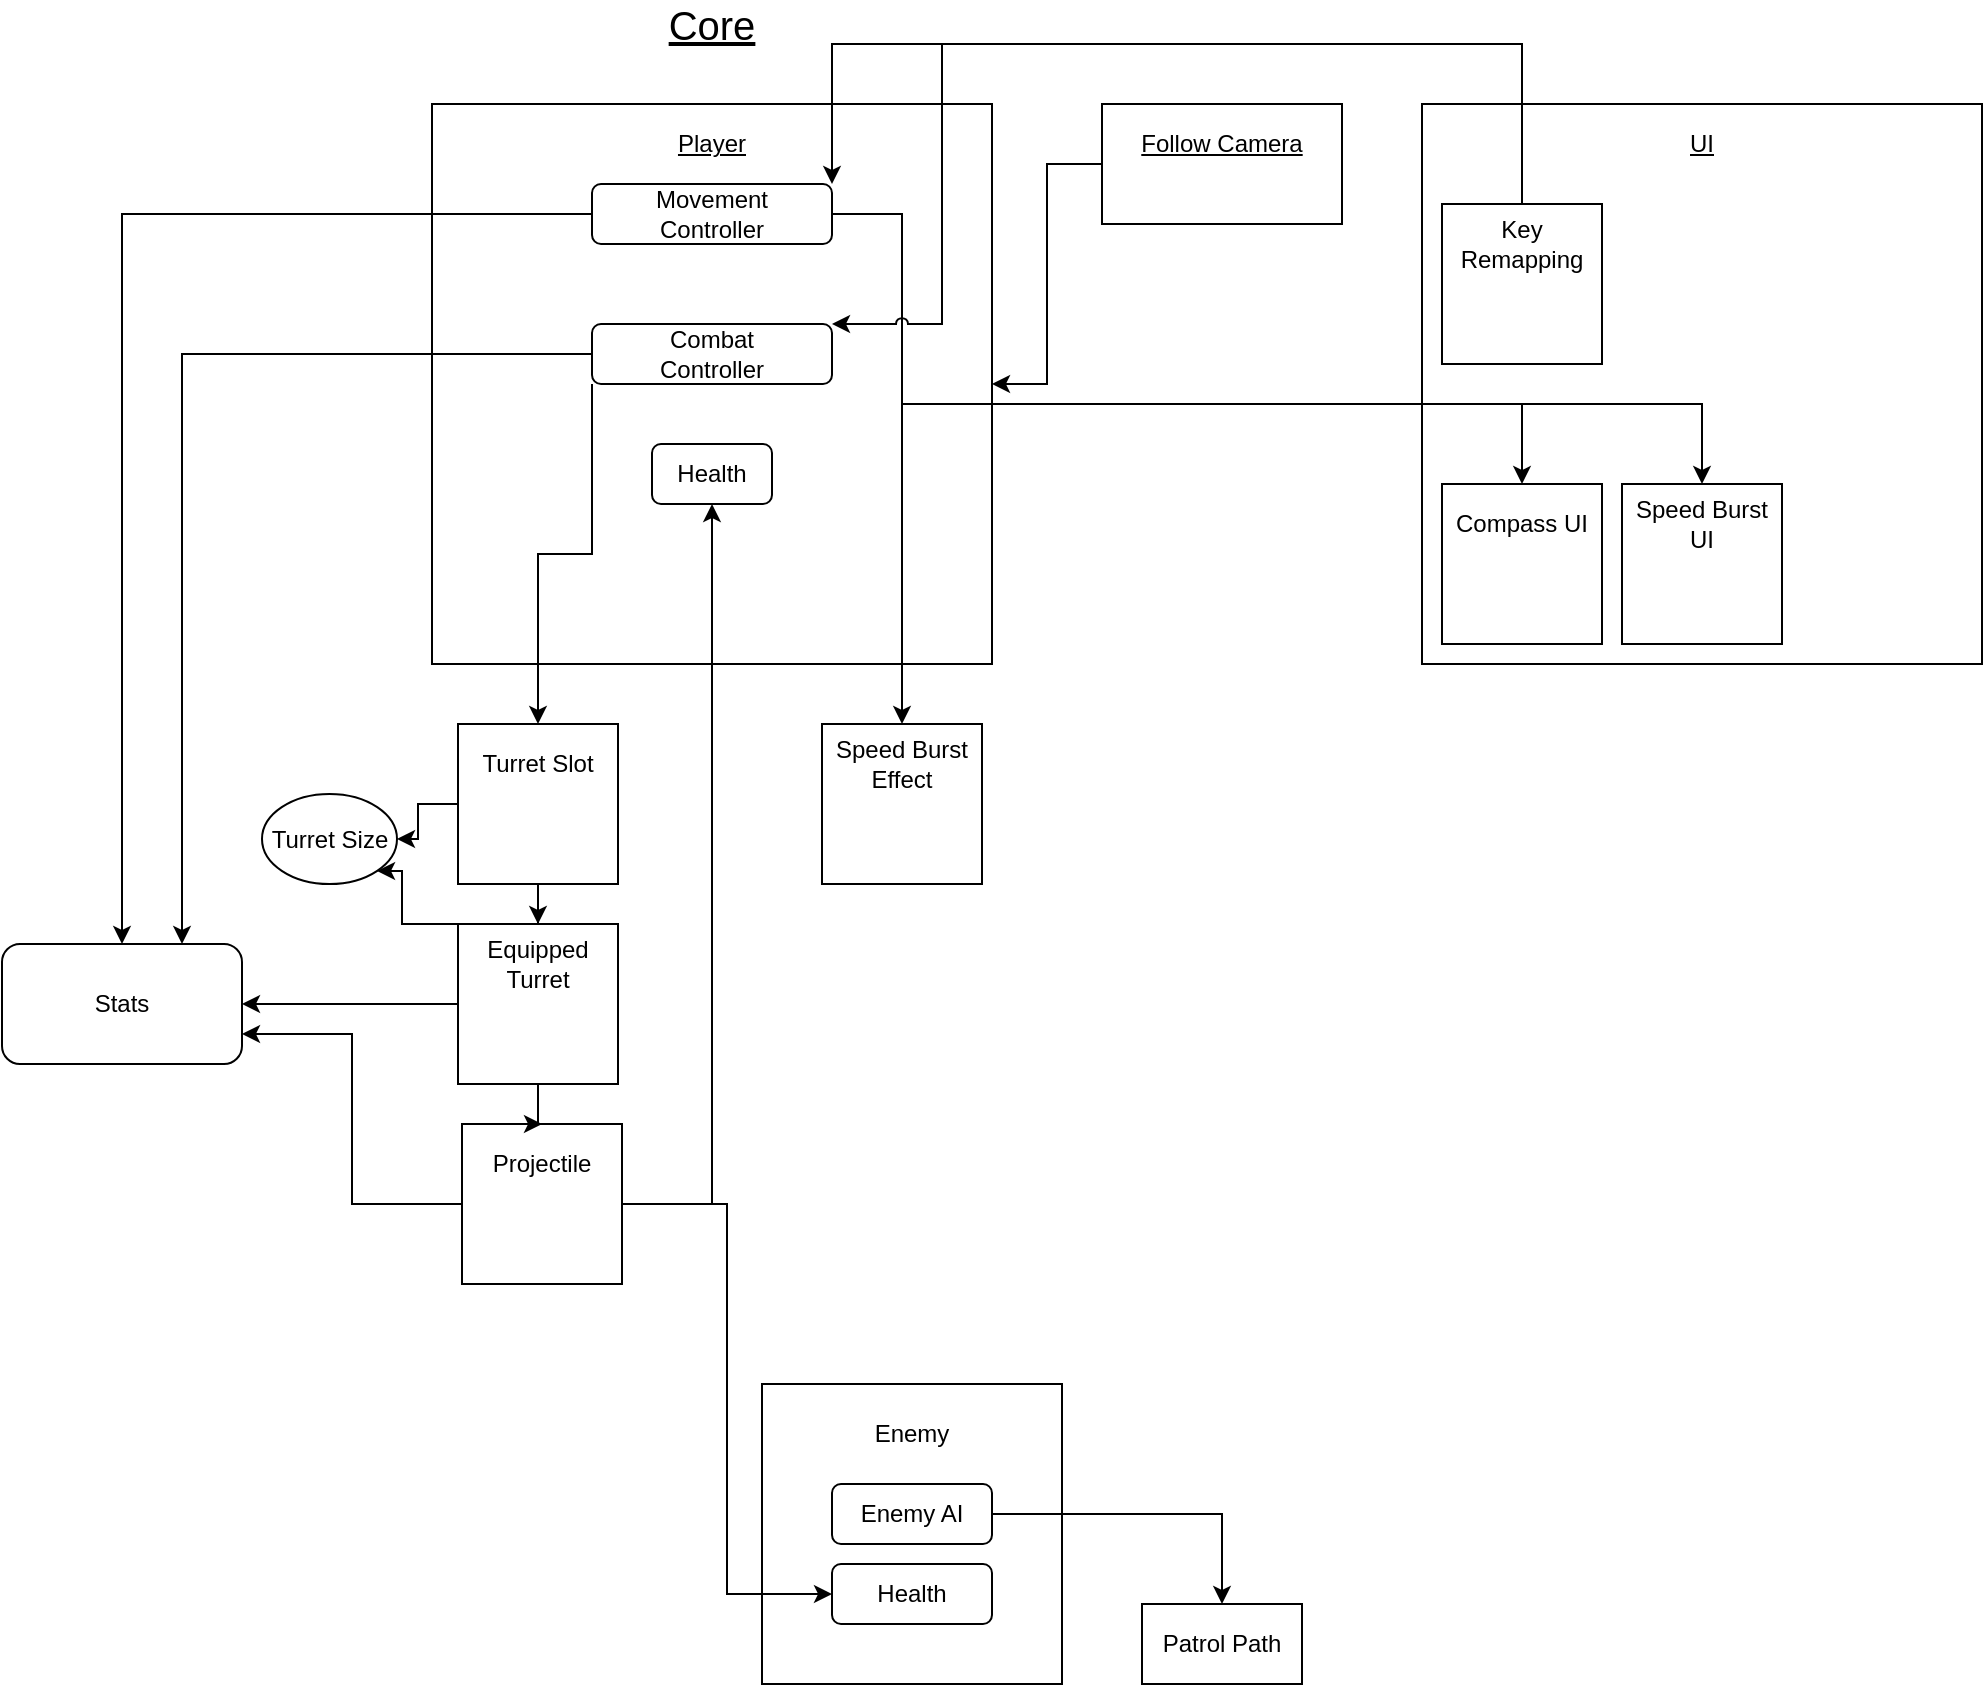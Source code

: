 <mxfile version="13.3.1" type="device"><diagram id="C5RBs43oDa-KdzZeNtuy" name="Page-1"><mxGraphModel dx="1221" dy="714" grid="1" gridSize="10" guides="1" tooltips="1" connect="1" arrows="1" fold="1" page="1" pageScale="1" pageWidth="827" pageHeight="1169" math="0" shadow="0"><root><mxCell id="WIyWlLk6GJQsqaUBKTNV-0"/><mxCell id="WIyWlLk6GJQsqaUBKTNV-1" parent="WIyWlLk6GJQsqaUBKTNV-0"/><mxCell id="Cf9NG068piF9Xm8d50Rl-7" value="Player" style="group" vertex="1" connectable="0" parent="WIyWlLk6GJQsqaUBKTNV-1"><mxGeometry x="780" y="60" width="280" height="280" as="geometry"/></mxCell><mxCell id="Cf9NG068piF9Xm8d50Rl-8" value="" style="whiteSpace=wrap;html=1;aspect=fixed;" vertex="1" parent="Cf9NG068piF9Xm8d50Rl-7"><mxGeometry width="280" height="280" as="geometry"/></mxCell><mxCell id="Cf9NG068piF9Xm8d50Rl-9" value="&lt;font style=&quot;font-size: 12px&quot;&gt;&lt;u&gt;UI&lt;/u&gt;&lt;/font&gt;" style="text;html=1;strokeColor=none;fillColor=none;align=center;verticalAlign=middle;whiteSpace=wrap;rounded=0;" vertex="1" parent="Cf9NG068piF9Xm8d50Rl-7"><mxGeometry x="120" y="10" width="40" height="20" as="geometry"/></mxCell><mxCell id="Cf9NG068piF9Xm8d50Rl-0" value="" style="group" vertex="1" connectable="0" parent="Cf9NG068piF9Xm8d50Rl-7"><mxGeometry x="10" y="190" width="80" height="80" as="geometry"/></mxCell><mxCell id="Cf9NG068piF9Xm8d50Rl-1" value="" style="whiteSpace=wrap;html=1;aspect=fixed;strokeColor=#000000;" vertex="1" parent="Cf9NG068piF9Xm8d50Rl-0"><mxGeometry width="80" height="80" as="geometry"/></mxCell><mxCell id="Cf9NG068piF9Xm8d50Rl-2" value="Compass UI" style="text;html=1;strokeColor=none;fillColor=none;align=center;verticalAlign=middle;whiteSpace=wrap;rounded=0;" vertex="1" parent="Cf9NG068piF9Xm8d50Rl-0"><mxGeometry x="5" y="10" width="70" height="20" as="geometry"/></mxCell><mxCell id="oJ4vuqxPt1i5Xw-Xa5MG-44" value="" style="group" parent="Cf9NG068piF9Xm8d50Rl-7" vertex="1" connectable="0"><mxGeometry x="100" y="190" width="80" height="80" as="geometry"/></mxCell><mxCell id="Cf9NG068piF9Xm8d50Rl-14" value="" style="group" vertex="1" connectable="0" parent="oJ4vuqxPt1i5Xw-Xa5MG-44"><mxGeometry width="80" height="80" as="geometry"/></mxCell><mxCell id="oJ4vuqxPt1i5Xw-Xa5MG-45" value="" style="whiteSpace=wrap;html=1;aspect=fixed;strokeColor=#000000;" parent="Cf9NG068piF9Xm8d50Rl-14" vertex="1"><mxGeometry width="80" height="80" as="geometry"/></mxCell><mxCell id="oJ4vuqxPt1i5Xw-Xa5MG-46" value="Speed Burst UI" style="text;html=1;strokeColor=none;fillColor=none;align=center;verticalAlign=middle;whiteSpace=wrap;rounded=0;" parent="Cf9NG068piF9Xm8d50Rl-14" vertex="1"><mxGeometry x="5" y="10" width="70" height="20" as="geometry"/></mxCell><mxCell id="Cf9NG068piF9Xm8d50Rl-34" value="" style="whiteSpace=wrap;html=1;aspect=fixed;strokeColor=#000000;" vertex="1" parent="Cf9NG068piF9Xm8d50Rl-7"><mxGeometry x="10" y="50" width="80" height="80" as="geometry"/></mxCell><mxCell id="Cf9NG068piF9Xm8d50Rl-35" value="Key Remapping" style="text;html=1;strokeColor=none;fillColor=none;align=center;verticalAlign=middle;whiteSpace=wrap;rounded=0;" vertex="1" parent="Cf9NG068piF9Xm8d50Rl-7"><mxGeometry x="15" y="60" width="70" height="20" as="geometry"/></mxCell><mxCell id="oJ4vuqxPt1i5Xw-Xa5MG-29" value="Player" style="group" parent="WIyWlLk6GJQsqaUBKTNV-1" vertex="1" connectable="0"><mxGeometry x="285" y="60" width="280" height="280" as="geometry"/></mxCell><mxCell id="oJ4vuqxPt1i5Xw-Xa5MG-0" value="" style="whiteSpace=wrap;html=1;aspect=fixed;" parent="oJ4vuqxPt1i5Xw-Xa5MG-29" vertex="1"><mxGeometry width="280" height="280" as="geometry"/></mxCell><mxCell id="oJ4vuqxPt1i5Xw-Xa5MG-1" value="&lt;font style=&quot;font-size: 12px&quot;&gt;&lt;u&gt;Player&lt;/u&gt;&lt;/font&gt;" style="text;html=1;strokeColor=none;fillColor=none;align=center;verticalAlign=middle;whiteSpace=wrap;rounded=0;" parent="oJ4vuqxPt1i5Xw-Xa5MG-29" vertex="1"><mxGeometry x="120" y="10" width="40" height="20" as="geometry"/></mxCell><mxCell id="oJ4vuqxPt1i5Xw-Xa5MG-67" value="Health" style="rounded=1;whiteSpace=wrap;html=1;strokeColor=#000000;" parent="oJ4vuqxPt1i5Xw-Xa5MG-29" vertex="1"><mxGeometry x="110" y="170" width="60" height="30" as="geometry"/></mxCell><mxCell id="oJ4vuqxPt1i5Xw-Xa5MG-12" value="&lt;font style=&quot;font-size: 20px&quot;&gt;&lt;u&gt;Core&lt;/u&gt;&lt;/font&gt;" style="text;html=1;strokeColor=none;fillColor=none;align=center;verticalAlign=middle;whiteSpace=wrap;rounded=0;" parent="WIyWlLk6GJQsqaUBKTNV-1" vertex="1"><mxGeometry x="405" y="10" width="40" height="20" as="geometry"/></mxCell><mxCell id="oJ4vuqxPt1i5Xw-Xa5MG-20" style="edgeStyle=orthogonalEdgeStyle;rounded=0;orthogonalLoop=1;jettySize=auto;html=1;" parent="WIyWlLk6GJQsqaUBKTNV-1" source="oJ4vuqxPt1i5Xw-Xa5MG-17" target="oJ4vuqxPt1i5Xw-Xa5MG-0" edge="1"><mxGeometry relative="1" as="geometry"/></mxCell><mxCell id="oJ4vuqxPt1i5Xw-Xa5MG-17" value="" style="rounded=0;whiteSpace=wrap;html=1;strokeColor=#000000;" parent="WIyWlLk6GJQsqaUBKTNV-1" vertex="1"><mxGeometry x="620" y="60" width="120" height="60" as="geometry"/></mxCell><mxCell id="oJ4vuqxPt1i5Xw-Xa5MG-18" value="&lt;u&gt;Follow Camera&lt;/u&gt;" style="text;html=1;strokeColor=none;fillColor=none;align=center;verticalAlign=middle;whiteSpace=wrap;rounded=0;" parent="WIyWlLk6GJQsqaUBKTNV-1" vertex="1"><mxGeometry x="630" y="70" width="100" height="20" as="geometry"/></mxCell><mxCell id="oJ4vuqxPt1i5Xw-Xa5MG-27" value="" style="group" parent="WIyWlLk6GJQsqaUBKTNV-1" vertex="1" connectable="0"><mxGeometry x="365" y="100" width="120" height="30" as="geometry"/></mxCell><mxCell id="oJ4vuqxPt1i5Xw-Xa5MG-2" value="" style="rounded=1;whiteSpace=wrap;html=1;" parent="oJ4vuqxPt1i5Xw-Xa5MG-27" vertex="1"><mxGeometry width="120" height="30" as="geometry"/></mxCell><mxCell id="oJ4vuqxPt1i5Xw-Xa5MG-3" value="Movement Controller" style="text;html=1;strokeColor=none;fillColor=none;align=center;verticalAlign=middle;whiteSpace=wrap;rounded=0;perimeterSpacing=0;" parent="oJ4vuqxPt1i5Xw-Xa5MG-27" vertex="1"><mxGeometry x="40" y="5" width="40" height="20" as="geometry"/></mxCell><mxCell id="oJ4vuqxPt1i5Xw-Xa5MG-28" value="" style="group" parent="WIyWlLk6GJQsqaUBKTNV-1" vertex="1" connectable="0"><mxGeometry x="365" y="170" width="120" height="30" as="geometry"/></mxCell><mxCell id="oJ4vuqxPt1i5Xw-Xa5MG-9" value="" style="rounded=1;whiteSpace=wrap;html=1;" parent="oJ4vuqxPt1i5Xw-Xa5MG-28" vertex="1"><mxGeometry width="120" height="30" as="geometry"/></mxCell><mxCell id="oJ4vuqxPt1i5Xw-Xa5MG-10" value="Combat Controller" style="text;html=1;strokeColor=none;fillColor=none;align=center;verticalAlign=middle;whiteSpace=wrap;rounded=0;" parent="oJ4vuqxPt1i5Xw-Xa5MG-28" vertex="1"><mxGeometry x="40" y="5" width="40" height="20" as="geometry"/></mxCell><mxCell id="oJ4vuqxPt1i5Xw-Xa5MG-31" value="" style="group" parent="WIyWlLk6GJQsqaUBKTNV-1" vertex="1" connectable="0"><mxGeometry x="298" y="370" width="80" height="80" as="geometry"/></mxCell><mxCell id="oJ4vuqxPt1i5Xw-Xa5MG-22" value="" style="whiteSpace=wrap;html=1;aspect=fixed;strokeColor=#000000;" parent="oJ4vuqxPt1i5Xw-Xa5MG-31" vertex="1"><mxGeometry width="80" height="80" as="geometry"/></mxCell><mxCell id="oJ4vuqxPt1i5Xw-Xa5MG-30" value="Turret Slot" style="text;html=1;strokeColor=none;fillColor=none;align=center;verticalAlign=middle;whiteSpace=wrap;rounded=0;" parent="oJ4vuqxPt1i5Xw-Xa5MG-31" vertex="1"><mxGeometry x="10" y="10" width="60" height="20" as="geometry"/></mxCell><mxCell id="oJ4vuqxPt1i5Xw-Xa5MG-36" style="edgeStyle=orthogonalEdgeStyle;rounded=0;orthogonalLoop=1;jettySize=auto;html=1;entryX=0.5;entryY=0;entryDx=0;entryDy=0;exitX=0;exitY=1;exitDx=0;exitDy=0;" parent="WIyWlLk6GJQsqaUBKTNV-1" source="oJ4vuqxPt1i5Xw-Xa5MG-9" target="oJ4vuqxPt1i5Xw-Xa5MG-22" edge="1"><mxGeometry relative="1" as="geometry"/></mxCell><mxCell id="oJ4vuqxPt1i5Xw-Xa5MG-37" style="edgeStyle=orthogonalEdgeStyle;rounded=0;orthogonalLoop=1;jettySize=auto;html=1;entryX=0.5;entryY=0;entryDx=0;entryDy=0;" parent="WIyWlLk6GJQsqaUBKTNV-1" source="oJ4vuqxPt1i5Xw-Xa5MG-22" target="oJ4vuqxPt1i5Xw-Xa5MG-54" edge="1"><mxGeometry relative="1" as="geometry"><mxPoint x="338" y="470" as="targetPoint"/></mxGeometry></mxCell><mxCell id="oJ4vuqxPt1i5Xw-Xa5MG-40" value="" style="group" parent="WIyWlLk6GJQsqaUBKTNV-1" vertex="1" connectable="0"><mxGeometry x="480" y="370" width="80" height="80" as="geometry"/></mxCell><mxCell id="oJ4vuqxPt1i5Xw-Xa5MG-41" value="" style="whiteSpace=wrap;html=1;aspect=fixed;strokeColor=#000000;" parent="oJ4vuqxPt1i5Xw-Xa5MG-40" vertex="1"><mxGeometry width="80" height="80" as="geometry"/></mxCell><mxCell id="oJ4vuqxPt1i5Xw-Xa5MG-42" value="Speed Burst Effect" style="text;html=1;strokeColor=none;fillColor=none;align=center;verticalAlign=middle;whiteSpace=wrap;rounded=0;" parent="oJ4vuqxPt1i5Xw-Xa5MG-40" vertex="1"><mxGeometry x="5" y="10" width="70" height="20" as="geometry"/></mxCell><mxCell id="oJ4vuqxPt1i5Xw-Xa5MG-43" style="edgeStyle=orthogonalEdgeStyle;rounded=0;orthogonalLoop=1;jettySize=auto;html=1;entryX=0.5;entryY=0;entryDx=0;entryDy=0;" parent="WIyWlLk6GJQsqaUBKTNV-1" source="oJ4vuqxPt1i5Xw-Xa5MG-2" target="oJ4vuqxPt1i5Xw-Xa5MG-41" edge="1"><mxGeometry relative="1" as="geometry"><Array as="points"><mxPoint x="520" y="115"/></Array></mxGeometry></mxCell><mxCell id="oJ4vuqxPt1i5Xw-Xa5MG-53" value="" style="group" parent="WIyWlLk6GJQsqaUBKTNV-1" vertex="1" connectable="0"><mxGeometry x="298" y="470" width="80" height="80" as="geometry"/></mxCell><mxCell id="oJ4vuqxPt1i5Xw-Xa5MG-54" value="" style="whiteSpace=wrap;html=1;aspect=fixed;strokeColor=#000000;" parent="oJ4vuqxPt1i5Xw-Xa5MG-53" vertex="1"><mxGeometry width="80" height="80" as="geometry"/></mxCell><mxCell id="oJ4vuqxPt1i5Xw-Xa5MG-55" value="Equipped Turret" style="text;html=1;strokeColor=none;fillColor=none;align=center;verticalAlign=middle;whiteSpace=wrap;rounded=0;" parent="oJ4vuqxPt1i5Xw-Xa5MG-53" vertex="1"><mxGeometry x="10" y="10" width="60" height="20" as="geometry"/></mxCell><mxCell id="oJ4vuqxPt1i5Xw-Xa5MG-57" value="" style="group" parent="WIyWlLk6GJQsqaUBKTNV-1" vertex="1" connectable="0"><mxGeometry x="300" y="570" width="80" height="80" as="geometry"/></mxCell><mxCell id="oJ4vuqxPt1i5Xw-Xa5MG-58" value="" style="whiteSpace=wrap;html=1;aspect=fixed;strokeColor=#000000;" parent="oJ4vuqxPt1i5Xw-Xa5MG-57" vertex="1"><mxGeometry width="80" height="80" as="geometry"/></mxCell><mxCell id="oJ4vuqxPt1i5Xw-Xa5MG-59" value="Projectile" style="text;html=1;strokeColor=none;fillColor=none;align=center;verticalAlign=middle;whiteSpace=wrap;rounded=0;" parent="oJ4vuqxPt1i5Xw-Xa5MG-57" vertex="1"><mxGeometry x="10" y="10" width="60" height="20" as="geometry"/></mxCell><mxCell id="oJ4vuqxPt1i5Xw-Xa5MG-60" style="edgeStyle=orthogonalEdgeStyle;rounded=0;orthogonalLoop=1;jettySize=auto;html=1;entryX=0.5;entryY=0;entryDx=0;entryDy=0;" parent="WIyWlLk6GJQsqaUBKTNV-1" source="oJ4vuqxPt1i5Xw-Xa5MG-54" target="oJ4vuqxPt1i5Xw-Xa5MG-58" edge="1"><mxGeometry relative="1" as="geometry"/></mxCell><mxCell id="oJ4vuqxPt1i5Xw-Xa5MG-62" value="Stats" style="rounded=1;whiteSpace=wrap;html=1;strokeColor=#000000;" parent="WIyWlLk6GJQsqaUBKTNV-1" vertex="1"><mxGeometry x="70" y="480" width="120" height="60" as="geometry"/></mxCell><mxCell id="oJ4vuqxPt1i5Xw-Xa5MG-63" style="edgeStyle=orthogonalEdgeStyle;rounded=0;orthogonalLoop=1;jettySize=auto;html=1;entryX=1;entryY=0.5;entryDx=0;entryDy=0;" parent="WIyWlLk6GJQsqaUBKTNV-1" source="oJ4vuqxPt1i5Xw-Xa5MG-54" target="oJ4vuqxPt1i5Xw-Xa5MG-62" edge="1"><mxGeometry relative="1" as="geometry"/></mxCell><mxCell id="oJ4vuqxPt1i5Xw-Xa5MG-64" style="edgeStyle=orthogonalEdgeStyle;rounded=0;orthogonalLoop=1;jettySize=auto;html=1;entryX=1;entryY=0.75;entryDx=0;entryDy=0;" parent="WIyWlLk6GJQsqaUBKTNV-1" source="oJ4vuqxPt1i5Xw-Xa5MG-58" target="oJ4vuqxPt1i5Xw-Xa5MG-62" edge="1"><mxGeometry relative="1" as="geometry"/></mxCell><mxCell id="oJ4vuqxPt1i5Xw-Xa5MG-65" style="edgeStyle=orthogonalEdgeStyle;rounded=0;orthogonalLoop=1;jettySize=auto;html=1;entryX=0.5;entryY=0;entryDx=0;entryDy=0;" parent="WIyWlLk6GJQsqaUBKTNV-1" source="oJ4vuqxPt1i5Xw-Xa5MG-2" target="oJ4vuqxPt1i5Xw-Xa5MG-62" edge="1"><mxGeometry relative="1" as="geometry"/></mxCell><mxCell id="oJ4vuqxPt1i5Xw-Xa5MG-66" style="edgeStyle=orthogonalEdgeStyle;rounded=0;orthogonalLoop=1;jettySize=auto;html=1;entryX=0.75;entryY=0;entryDx=0;entryDy=0;" parent="WIyWlLk6GJQsqaUBKTNV-1" source="oJ4vuqxPt1i5Xw-Xa5MG-9" target="oJ4vuqxPt1i5Xw-Xa5MG-62" edge="1"><mxGeometry relative="1" as="geometry"/></mxCell><mxCell id="oJ4vuqxPt1i5Xw-Xa5MG-68" value="Turret Size" style="ellipse;whiteSpace=wrap;html=1;strokeColor=#000000;" parent="WIyWlLk6GJQsqaUBKTNV-1" vertex="1"><mxGeometry x="200" y="405" width="67.5" height="45" as="geometry"/></mxCell><mxCell id="oJ4vuqxPt1i5Xw-Xa5MG-69" style="edgeStyle=orthogonalEdgeStyle;rounded=0;orthogonalLoop=1;jettySize=auto;html=1;entryX=1;entryY=0.5;entryDx=0;entryDy=0;" parent="WIyWlLk6GJQsqaUBKTNV-1" source="oJ4vuqxPt1i5Xw-Xa5MG-22" target="oJ4vuqxPt1i5Xw-Xa5MG-68" edge="1"><mxGeometry relative="1" as="geometry"/></mxCell><mxCell id="oJ4vuqxPt1i5Xw-Xa5MG-70" style="edgeStyle=orthogonalEdgeStyle;rounded=0;orthogonalLoop=1;jettySize=auto;html=1;exitX=0;exitY=0;exitDx=0;exitDy=0;entryX=1;entryY=1;entryDx=0;entryDy=0;" parent="WIyWlLk6GJQsqaUBKTNV-1" source="oJ4vuqxPt1i5Xw-Xa5MG-54" target="oJ4vuqxPt1i5Xw-Xa5MG-68" edge="1"><mxGeometry relative="1" as="geometry"><mxPoint x="270" y="430" as="targetPoint"/><Array as="points"><mxPoint x="270" y="470"/><mxPoint x="270" y="443"/></Array></mxGeometry></mxCell><mxCell id="oJ4vuqxPt1i5Xw-Xa5MG-71" style="edgeStyle=orthogonalEdgeStyle;rounded=0;orthogonalLoop=1;jettySize=auto;html=1;entryX=0.5;entryY=1;entryDx=0;entryDy=0;" parent="WIyWlLk6GJQsqaUBKTNV-1" source="oJ4vuqxPt1i5Xw-Xa5MG-58" target="oJ4vuqxPt1i5Xw-Xa5MG-67" edge="1"><mxGeometry relative="1" as="geometry"/></mxCell><mxCell id="oJ4vuqxPt1i5Xw-Xa5MG-78" value="" style="group" parent="WIyWlLk6GJQsqaUBKTNV-1" vertex="1" connectable="0"><mxGeometry x="450" y="700" width="150" height="150" as="geometry"/></mxCell><mxCell id="oJ4vuqxPt1i5Xw-Xa5MG-72" value="Enemy&lt;br&gt;&lt;br&gt;&lt;br&gt;&lt;br&gt;&lt;br&gt;&lt;br&gt;&lt;br&gt;&lt;br&gt;" style="whiteSpace=wrap;html=1;aspect=fixed;strokeColor=#000000;" parent="oJ4vuqxPt1i5Xw-Xa5MG-78" vertex="1"><mxGeometry width="150" height="150" as="geometry"/></mxCell><mxCell id="oJ4vuqxPt1i5Xw-Xa5MG-77" value="Health" style="rounded=1;whiteSpace=wrap;html=1;strokeColor=#000000;" parent="oJ4vuqxPt1i5Xw-Xa5MG-78" vertex="1"><mxGeometry x="35" y="90" width="80" height="30" as="geometry"/></mxCell><mxCell id="oJ4vuqxPt1i5Xw-Xa5MG-80" value="Enemy AI" style="rounded=1;whiteSpace=wrap;html=1;strokeColor=#000000;" parent="oJ4vuqxPt1i5Xw-Xa5MG-78" vertex="1"><mxGeometry x="35" y="50" width="80" height="30" as="geometry"/></mxCell><mxCell id="oJ4vuqxPt1i5Xw-Xa5MG-79" style="edgeStyle=orthogonalEdgeStyle;rounded=0;orthogonalLoop=1;jettySize=auto;html=1;entryX=0;entryY=0.5;entryDx=0;entryDy=0;" parent="WIyWlLk6GJQsqaUBKTNV-1" source="oJ4vuqxPt1i5Xw-Xa5MG-58" target="oJ4vuqxPt1i5Xw-Xa5MG-77" edge="1"><mxGeometry relative="1" as="geometry"/></mxCell><mxCell id="oJ4vuqxPt1i5Xw-Xa5MG-82" value="Patrol Path" style="rounded=0;whiteSpace=wrap;html=1;strokeColor=#000000;" parent="WIyWlLk6GJQsqaUBKTNV-1" vertex="1"><mxGeometry x="640" y="810" width="80" height="40" as="geometry"/></mxCell><mxCell id="oJ4vuqxPt1i5Xw-Xa5MG-86" style="edgeStyle=orthogonalEdgeStyle;rounded=0;orthogonalLoop=1;jettySize=auto;html=1;" parent="WIyWlLk6GJQsqaUBKTNV-1" source="oJ4vuqxPt1i5Xw-Xa5MG-80" target="oJ4vuqxPt1i5Xw-Xa5MG-82" edge="1"><mxGeometry relative="1" as="geometry"/></mxCell><mxCell id="Cf9NG068piF9Xm8d50Rl-3" style="edgeStyle=orthogonalEdgeStyle;rounded=0;orthogonalLoop=1;jettySize=auto;html=1;entryX=0.5;entryY=0;entryDx=0;entryDy=0;" edge="1" parent="WIyWlLk6GJQsqaUBKTNV-1" source="oJ4vuqxPt1i5Xw-Xa5MG-2" target="Cf9NG068piF9Xm8d50Rl-1"><mxGeometry relative="1" as="geometry"><Array as="points"><mxPoint x="520" y="115"/><mxPoint x="520" y="210"/><mxPoint x="830" y="210"/></Array></mxGeometry></mxCell><mxCell id="Cf9NG068piF9Xm8d50Rl-12" style="edgeStyle=orthogonalEdgeStyle;rounded=0;orthogonalLoop=1;jettySize=auto;html=1;startArrow=classic;startFill=1;endArrow=none;endFill=0;" edge="1" parent="WIyWlLk6GJQsqaUBKTNV-1"><mxGeometry relative="1" as="geometry"><mxPoint x="830" y="210" as="targetPoint"/><mxPoint x="920" y="250" as="sourcePoint"/><Array as="points"><mxPoint x="920" y="210"/></Array></mxGeometry></mxCell><mxCell id="Cf9NG068piF9Xm8d50Rl-40" style="edgeStyle=orthogonalEdgeStyle;rounded=0;orthogonalLoop=1;jettySize=auto;html=1;exitX=1;exitY=0;exitDx=0;exitDy=0;entryX=0.5;entryY=0;entryDx=0;entryDy=0;startArrow=classic;startFill=1;endArrow=none;endFill=0;" edge="1" parent="WIyWlLk6GJQsqaUBKTNV-1" source="oJ4vuqxPt1i5Xw-Xa5MG-2" target="Cf9NG068piF9Xm8d50Rl-34"><mxGeometry relative="1" as="geometry"><Array as="points"><mxPoint x="485" y="30"/><mxPoint x="830" y="30"/></Array></mxGeometry></mxCell><mxCell id="Cf9NG068piF9Xm8d50Rl-41" style="edgeStyle=orthogonalEdgeStyle;rounded=0;orthogonalLoop=1;jettySize=auto;html=1;exitX=1;exitY=0;exitDx=0;exitDy=0;startArrow=classic;startFill=1;endArrow=none;endFill=0;jumpSize=6;jumpStyle=arc;" edge="1" parent="WIyWlLk6GJQsqaUBKTNV-1" source="oJ4vuqxPt1i5Xw-Xa5MG-9"><mxGeometry relative="1" as="geometry"><mxPoint x="520" y="30" as="targetPoint"/><Array as="points"><mxPoint x="540" y="170"/><mxPoint x="540" y="30"/></Array></mxGeometry></mxCell></root></mxGraphModel></diagram></mxfile>